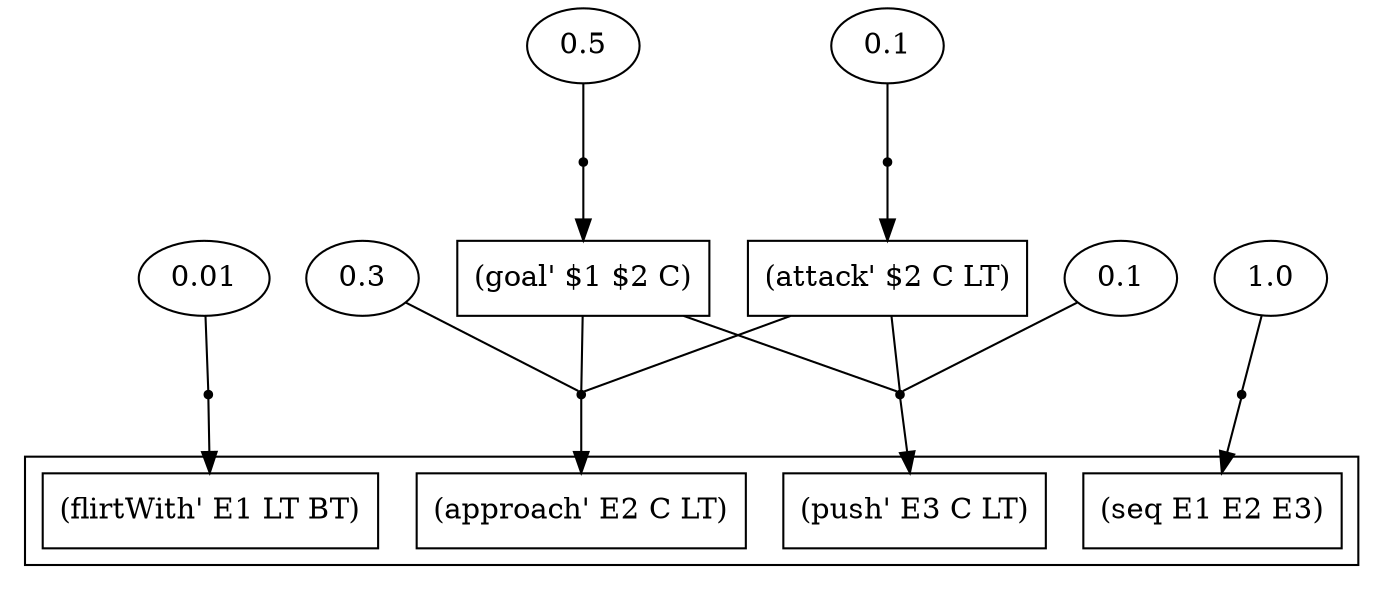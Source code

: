 digraph proof {
 graph [rankdir="TB"]
  e0 [label="0.01"];
  e1 [label="0.3"];
  e2 [label="0.5"];
  e3 [label="0.1"];
  e4 [label="0.1"];
  e5 [label="1.0"];
  i0 [shape=box label="(goal' $1 $2 C)"];
  i1 [shape=box label="(attack' $2 C LT)"];
  r0 [shape=point];
  r0 -> o0
  e0 -> r0 [arrowhead=none]
  r1 [shape=point];
  r1 -> o1
  i0 -> r1 [arrowhead=none]
  i1 -> r1 [arrowhead=none]
  e1 -> r1 [arrowhead=none]
  r2 [shape=point];
  r2 -> i0
  e2 -> r2 [arrowhead=none]
  r3 [shape=point];
  r3 -> i1
  e3 -> r3 [arrowhead=none]
  r4 [shape=point];
  r4 -> o2
  i0 -> r4 [arrowhead=none]
  i1 -> r4 [arrowhead=none]
  e4 -> r4 [arrowhead=none]
  r5 [shape=point];
  r5 -> o3
  e5 -> r5 [arrowhead=none]
 subgraph cluster {  o0 [shape=box label="(flirtWith' E1 LT BT)"];
  o1 [shape=box label="(approach' E2 C LT)"];
  o2 [shape=box label="(push' E3 C LT)"];
  o3 [shape=box label="(seq E1 E2 E3)"];
 }
}

